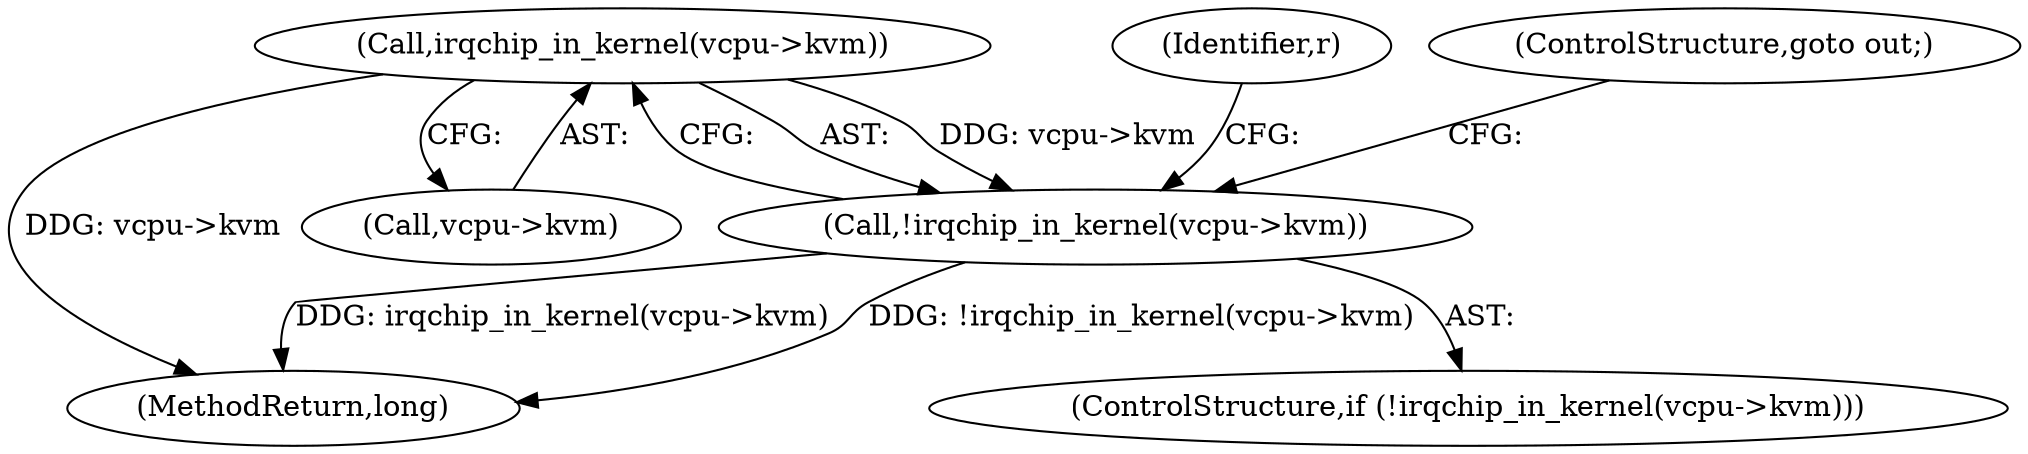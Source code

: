 digraph "0_linux_fda4e2e85589191b123d31cdc21fd33ee70f50fd_3@pointer" {
"1000430" [label="(Call,irqchip_in_kernel(vcpu->kvm))"];
"1000429" [label="(Call,!irqchip_in_kernel(vcpu->kvm))"];
"1000436" [label="(Identifier,r)"];
"1000428" [label="(ControlStructure,if (!irqchip_in_kernel(vcpu->kvm)))"];
"1000794" [label="(MethodReturn,long)"];
"1000430" [label="(Call,irqchip_in_kernel(vcpu->kvm))"];
"1000431" [label="(Call,vcpu->kvm)"];
"1000434" [label="(ControlStructure,goto out;)"];
"1000429" [label="(Call,!irqchip_in_kernel(vcpu->kvm))"];
"1000430" -> "1000429"  [label="AST: "];
"1000430" -> "1000431"  [label="CFG: "];
"1000431" -> "1000430"  [label="AST: "];
"1000429" -> "1000430"  [label="CFG: "];
"1000430" -> "1000794"  [label="DDG: vcpu->kvm"];
"1000430" -> "1000429"  [label="DDG: vcpu->kvm"];
"1000429" -> "1000428"  [label="AST: "];
"1000434" -> "1000429"  [label="CFG: "];
"1000436" -> "1000429"  [label="CFG: "];
"1000429" -> "1000794"  [label="DDG: irqchip_in_kernel(vcpu->kvm)"];
"1000429" -> "1000794"  [label="DDG: !irqchip_in_kernel(vcpu->kvm)"];
}
